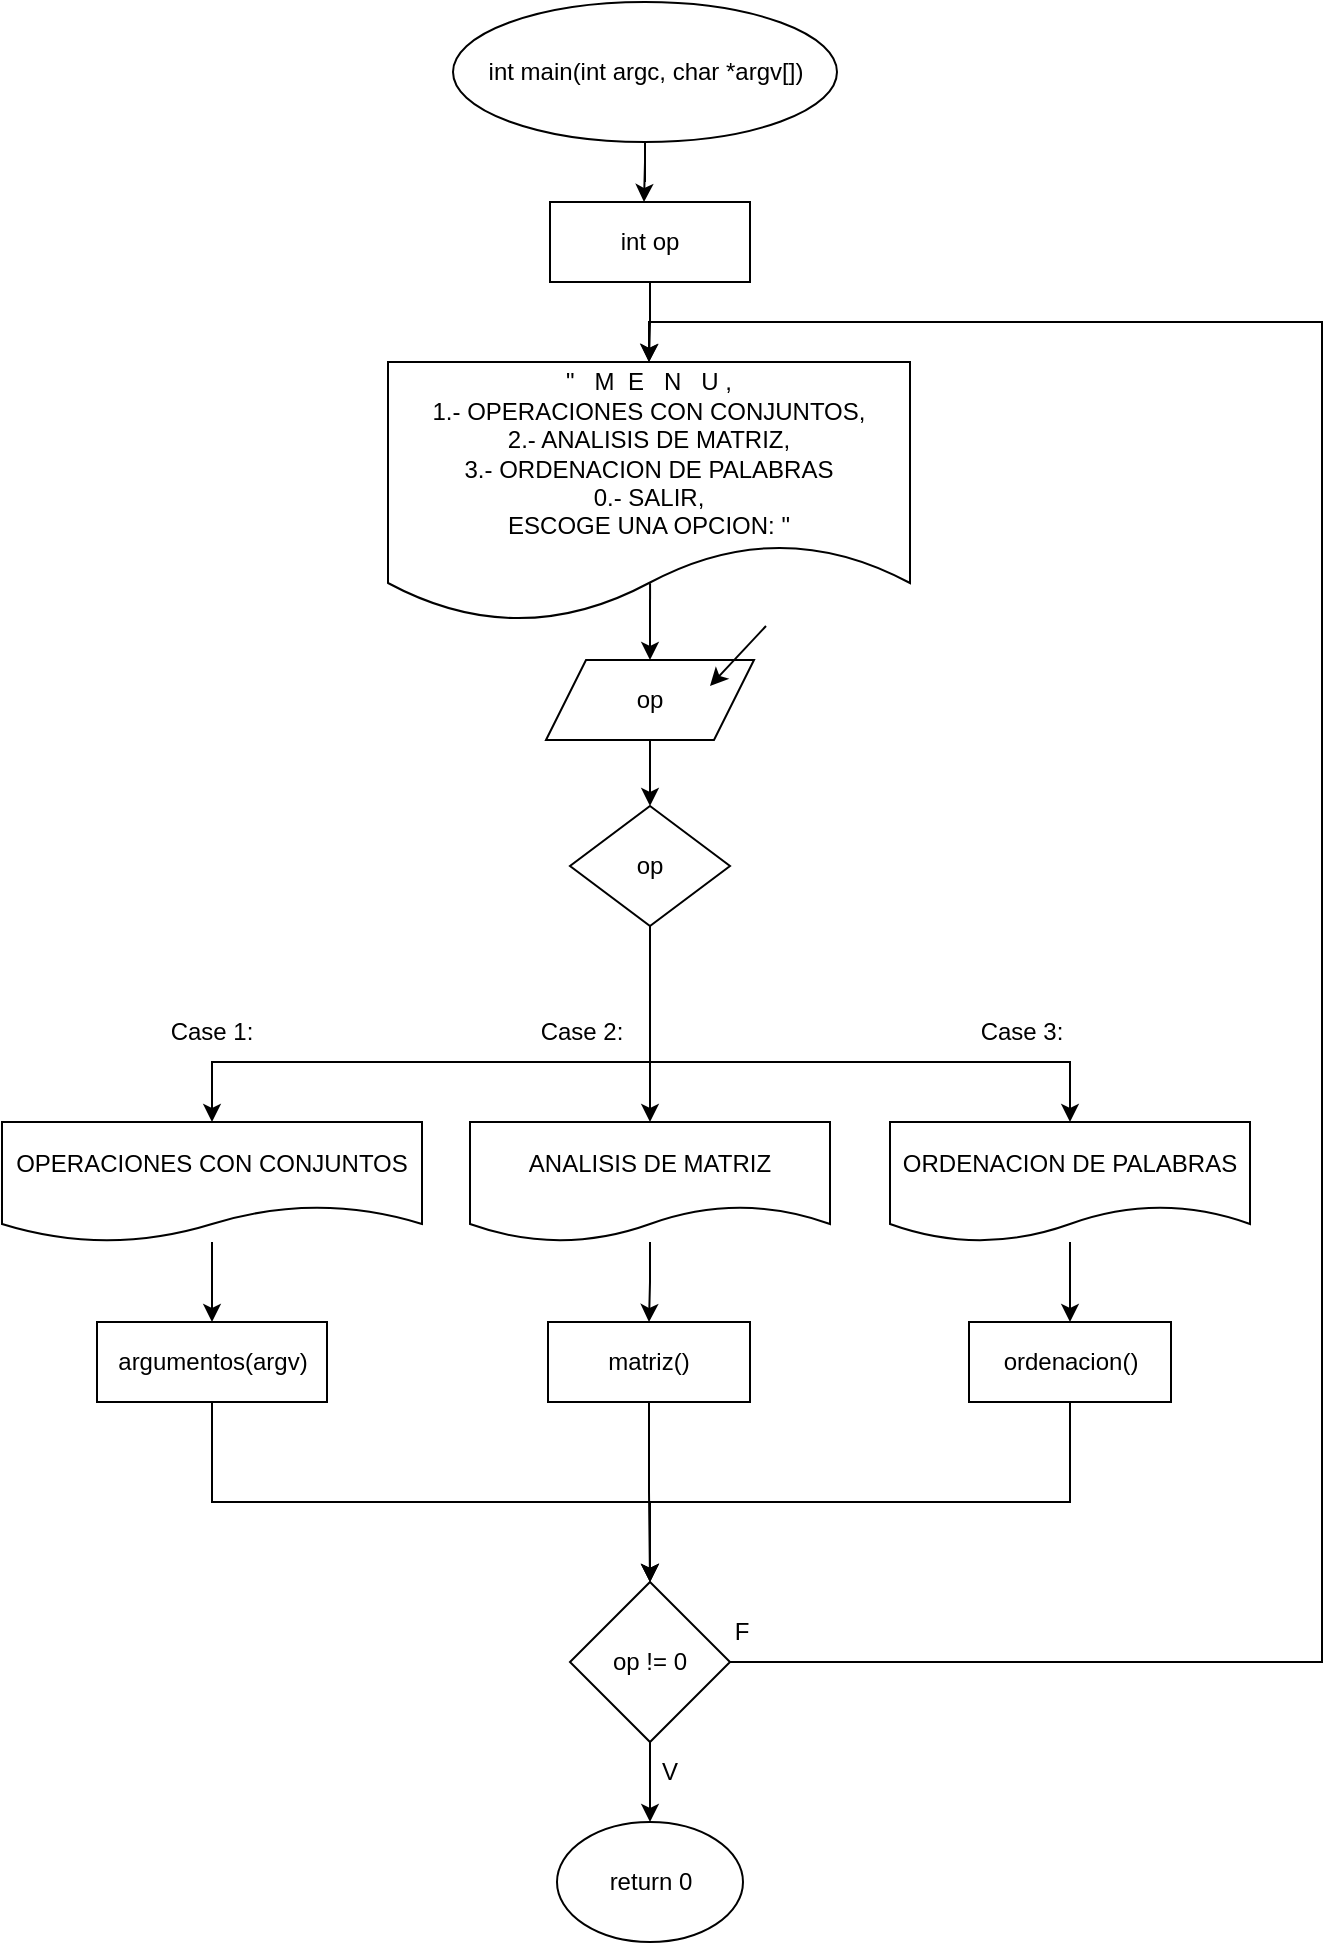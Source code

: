 <mxfile version="22.0.8" type="device">
  <diagram name="Página-1" id="wY6uZcT8hMfS2q6cgCWG">
    <mxGraphModel dx="2022" dy="668" grid="1" gridSize="10" guides="1" tooltips="1" connect="1" arrows="1" fold="1" page="1" pageScale="1" pageWidth="827" pageHeight="1169" math="0" shadow="0">
      <root>
        <mxCell id="0" />
        <mxCell id="1" parent="0" />
        <mxCell id="btgjlnelvWsudcuo9mZK-2" style="edgeStyle=orthogonalEdgeStyle;rounded=0;orthogonalLoop=1;jettySize=auto;html=1;entryX=0.5;entryY=0;entryDx=0;entryDy=0;" edge="1" parent="1" source="btgjlnelvWsudcuo9mZK-3">
          <mxGeometry relative="1" as="geometry">
            <mxPoint x="291" y="180" as="targetPoint" />
          </mxGeometry>
        </mxCell>
        <mxCell id="btgjlnelvWsudcuo9mZK-3" value="int main(int argc, char *argv[])" style="ellipse;whiteSpace=wrap;html=1;" vertex="1" parent="1">
          <mxGeometry x="195.5" y="80" width="192" height="70" as="geometry" />
        </mxCell>
        <mxCell id="btgjlnelvWsudcuo9mZK-6" style="edgeStyle=orthogonalEdgeStyle;rounded=0;orthogonalLoop=1;jettySize=auto;html=1;entryX=0.5;entryY=0;entryDx=0;entryDy=0;" edge="1" parent="1" source="btgjlnelvWsudcuo9mZK-7" target="btgjlnelvWsudcuo9mZK-9">
          <mxGeometry relative="1" as="geometry" />
        </mxCell>
        <mxCell id="btgjlnelvWsudcuo9mZK-7" value="int op" style="rounded=0;whiteSpace=wrap;html=1;" vertex="1" parent="1">
          <mxGeometry x="244" y="180" width="100" height="40" as="geometry" />
        </mxCell>
        <mxCell id="btgjlnelvWsudcuo9mZK-8" style="edgeStyle=orthogonalEdgeStyle;rounded=0;orthogonalLoop=1;jettySize=auto;html=1;entryX=0.5;entryY=0;entryDx=0;entryDy=0;exitX=0.502;exitY=0.851;exitDx=0;exitDy=0;exitPerimeter=0;" edge="1" parent="1" source="btgjlnelvWsudcuo9mZK-9" target="btgjlnelvWsudcuo9mZK-11">
          <mxGeometry relative="1" as="geometry" />
        </mxCell>
        <mxCell id="btgjlnelvWsudcuo9mZK-9" value="&quot;&amp;nbsp; &amp;nbsp;M&amp;nbsp; E&amp;nbsp; &amp;nbsp;N&amp;nbsp; &amp;nbsp;U ,&lt;br&gt;1.- OPERACIONES CON CONJUNTOS,&lt;br&gt;2.- ANALISIS DE MATRIZ,&lt;br&gt;3.- ORDENACION DE PALABRAS&lt;br&gt;0.- SALIR,&lt;br&gt;ESCOGE UNA OPCION: &quot;" style="shape=document;whiteSpace=wrap;html=1;boundedLbl=1;" vertex="1" parent="1">
          <mxGeometry x="163" y="260" width="261" height="130" as="geometry" />
        </mxCell>
        <mxCell id="btgjlnelvWsudcuo9mZK-10" value="" style="group" vertex="1" connectable="0" parent="1">
          <mxGeometry x="242" y="392" width="110" height="57" as="geometry" />
        </mxCell>
        <mxCell id="btgjlnelvWsudcuo9mZK-11" value="op" style="shape=parallelogram;perimeter=parallelogramPerimeter;whiteSpace=wrap;html=1;fixedSize=1;" vertex="1" parent="btgjlnelvWsudcuo9mZK-10">
          <mxGeometry y="17" width="104" height="40" as="geometry" />
        </mxCell>
        <mxCell id="btgjlnelvWsudcuo9mZK-12" value="" style="endArrow=classic;html=1;rounded=0;" edge="1" parent="btgjlnelvWsudcuo9mZK-10">
          <mxGeometry width="50" height="50" relative="1" as="geometry">
            <mxPoint x="110" as="sourcePoint" />
            <mxPoint x="82" y="30" as="targetPoint" />
          </mxGeometry>
        </mxCell>
        <mxCell id="btgjlnelvWsudcuo9mZK-13" style="edgeStyle=orthogonalEdgeStyle;rounded=0;orthogonalLoop=1;jettySize=auto;html=1;entryX=0.5;entryY=0;entryDx=0;entryDy=0;" edge="1" parent="1" source="btgjlnelvWsudcuo9mZK-16" target="btgjlnelvWsudcuo9mZK-20">
          <mxGeometry relative="1" as="geometry" />
        </mxCell>
        <mxCell id="btgjlnelvWsudcuo9mZK-14" style="edgeStyle=orthogonalEdgeStyle;rounded=0;orthogonalLoop=1;jettySize=auto;html=1;entryX=0.5;entryY=0;entryDx=0;entryDy=0;" edge="1" parent="1" source="btgjlnelvWsudcuo9mZK-16" target="btgjlnelvWsudcuo9mZK-18">
          <mxGeometry relative="1" as="geometry">
            <Array as="points">
              <mxPoint x="294" y="610" />
              <mxPoint x="75" y="610" />
            </Array>
          </mxGeometry>
        </mxCell>
        <mxCell id="btgjlnelvWsudcuo9mZK-38" style="edgeStyle=orthogonalEdgeStyle;rounded=0;orthogonalLoop=1;jettySize=auto;html=1;entryX=0.5;entryY=0;entryDx=0;entryDy=0;" edge="1" parent="1" source="btgjlnelvWsudcuo9mZK-16" target="btgjlnelvWsudcuo9mZK-37">
          <mxGeometry relative="1" as="geometry">
            <Array as="points">
              <mxPoint x="294" y="610" />
              <mxPoint x="504" y="610" />
            </Array>
          </mxGeometry>
        </mxCell>
        <mxCell id="btgjlnelvWsudcuo9mZK-16" value="op" style="rhombus;whiteSpace=wrap;html=1;" vertex="1" parent="1">
          <mxGeometry x="254" y="482" width="80" height="60" as="geometry" />
        </mxCell>
        <mxCell id="btgjlnelvWsudcuo9mZK-17" style="edgeStyle=orthogonalEdgeStyle;rounded=0;orthogonalLoop=1;jettySize=auto;html=1;entryX=0.5;entryY=0;entryDx=0;entryDy=0;" edge="1" parent="1" source="btgjlnelvWsudcuo9mZK-18" target="btgjlnelvWsudcuo9mZK-30">
          <mxGeometry relative="1" as="geometry" />
        </mxCell>
        <mxCell id="btgjlnelvWsudcuo9mZK-18" value="OPERACIONES CON CONJUNTOS" style="shape=document;whiteSpace=wrap;html=1;boundedLbl=1;" vertex="1" parent="1">
          <mxGeometry x="-30" y="640" width="210" height="60" as="geometry" />
        </mxCell>
        <mxCell id="btgjlnelvWsudcuo9mZK-19" style="edgeStyle=orthogonalEdgeStyle;rounded=0;orthogonalLoop=1;jettySize=auto;html=1;entryX=0.5;entryY=0;entryDx=0;entryDy=0;" edge="1" parent="1" source="btgjlnelvWsudcuo9mZK-20" target="btgjlnelvWsudcuo9mZK-34">
          <mxGeometry relative="1" as="geometry" />
        </mxCell>
        <mxCell id="btgjlnelvWsudcuo9mZK-20" value="ANALISIS DE MATRIZ" style="shape=document;whiteSpace=wrap;html=1;boundedLbl=1;" vertex="1" parent="1">
          <mxGeometry x="204" y="640" width="180" height="60" as="geometry" />
        </mxCell>
        <mxCell id="btgjlnelvWsudcuo9mZK-21" value="Case 1:" style="text;html=1;strokeColor=none;fillColor=none;align=center;verticalAlign=middle;whiteSpace=wrap;rounded=0;" vertex="1" parent="1">
          <mxGeometry x="45" y="580" width="60" height="30" as="geometry" />
        </mxCell>
        <mxCell id="btgjlnelvWsudcuo9mZK-22" value="Case 2:" style="text;html=1;strokeColor=none;fillColor=none;align=center;verticalAlign=middle;whiteSpace=wrap;rounded=0;" vertex="1" parent="1">
          <mxGeometry x="230" y="580" width="60" height="30" as="geometry" />
        </mxCell>
        <mxCell id="btgjlnelvWsudcuo9mZK-23" value="" style="edgeStyle=orthogonalEdgeStyle;rounded=0;orthogonalLoop=1;jettySize=auto;html=1;" edge="1" parent="1" source="btgjlnelvWsudcuo9mZK-11" target="btgjlnelvWsudcuo9mZK-16">
          <mxGeometry relative="1" as="geometry" />
        </mxCell>
        <mxCell id="btgjlnelvWsudcuo9mZK-24" style="edgeStyle=orthogonalEdgeStyle;rounded=0;orthogonalLoop=1;jettySize=auto;html=1;entryX=0.5;entryY=0;entryDx=0;entryDy=0;" edge="1" parent="1" source="btgjlnelvWsudcuo9mZK-26" target="btgjlnelvWsudcuo9mZK-27">
          <mxGeometry relative="1" as="geometry" />
        </mxCell>
        <mxCell id="btgjlnelvWsudcuo9mZK-25" style="edgeStyle=orthogonalEdgeStyle;rounded=0;orthogonalLoop=1;jettySize=auto;html=1;entryX=0.5;entryY=0;entryDx=0;entryDy=0;" edge="1" parent="1" source="btgjlnelvWsudcuo9mZK-26" target="btgjlnelvWsudcuo9mZK-9">
          <mxGeometry relative="1" as="geometry">
            <mxPoint x="294" y="240" as="targetPoint" />
            <Array as="points">
              <mxPoint x="630" y="910" />
              <mxPoint x="630" y="240" />
              <mxPoint x="294" y="240" />
            </Array>
          </mxGeometry>
        </mxCell>
        <mxCell id="btgjlnelvWsudcuo9mZK-26" value="op != 0" style="rhombus;whiteSpace=wrap;html=1;" vertex="1" parent="1">
          <mxGeometry x="254" y="870" width="80" height="80" as="geometry" />
        </mxCell>
        <mxCell id="btgjlnelvWsudcuo9mZK-27" value="return 0" style="ellipse;whiteSpace=wrap;html=1;" vertex="1" parent="1">
          <mxGeometry x="247.5" y="990" width="93" height="60" as="geometry" />
        </mxCell>
        <mxCell id="btgjlnelvWsudcuo9mZK-29" style="edgeStyle=orthogonalEdgeStyle;rounded=0;orthogonalLoop=1;jettySize=auto;html=1;entryX=0.5;entryY=0;entryDx=0;entryDy=0;" edge="1" parent="1" source="btgjlnelvWsudcuo9mZK-30" target="btgjlnelvWsudcuo9mZK-26">
          <mxGeometry relative="1" as="geometry">
            <Array as="points">
              <mxPoint x="75" y="830" />
              <mxPoint x="294" y="830" />
            </Array>
          </mxGeometry>
        </mxCell>
        <mxCell id="btgjlnelvWsudcuo9mZK-30" value="argumentos(argv&lt;span style=&quot;background-color: initial;&quot;&gt;)&lt;/span&gt;" style="rounded=0;whiteSpace=wrap;html=1;" vertex="1" parent="1">
          <mxGeometry x="17.5" y="740" width="115" height="40" as="geometry" />
        </mxCell>
        <mxCell id="btgjlnelvWsudcuo9mZK-31" value="V" style="text;html=1;strokeColor=none;fillColor=none;align=center;verticalAlign=middle;whiteSpace=wrap;rounded=0;" vertex="1" parent="1">
          <mxGeometry x="274" y="950" width="60" height="30" as="geometry" />
        </mxCell>
        <mxCell id="btgjlnelvWsudcuo9mZK-32" value="F" style="text;html=1;strokeColor=none;fillColor=none;align=center;verticalAlign=middle;whiteSpace=wrap;rounded=0;" vertex="1" parent="1">
          <mxGeometry x="310" y="880" width="60" height="30" as="geometry" />
        </mxCell>
        <mxCell id="btgjlnelvWsudcuo9mZK-33" style="edgeStyle=orthogonalEdgeStyle;rounded=0;orthogonalLoop=1;jettySize=auto;html=1;entryX=0.5;entryY=0;entryDx=0;entryDy=0;" edge="1" parent="1" source="btgjlnelvWsudcuo9mZK-34" target="btgjlnelvWsudcuo9mZK-26">
          <mxGeometry relative="1" as="geometry" />
        </mxCell>
        <mxCell id="btgjlnelvWsudcuo9mZK-34" value="matriz()" style="rounded=0;whiteSpace=wrap;html=1;" vertex="1" parent="1">
          <mxGeometry x="243" y="740" width="101" height="40" as="geometry" />
        </mxCell>
        <mxCell id="btgjlnelvWsudcuo9mZK-36" value="Case 3:" style="text;html=1;strokeColor=none;fillColor=none;align=center;verticalAlign=middle;whiteSpace=wrap;rounded=0;" vertex="1" parent="1">
          <mxGeometry x="450" y="580" width="60" height="30" as="geometry" />
        </mxCell>
        <mxCell id="btgjlnelvWsudcuo9mZK-40" style="edgeStyle=orthogonalEdgeStyle;rounded=0;orthogonalLoop=1;jettySize=auto;html=1;entryX=0.5;entryY=0;entryDx=0;entryDy=0;" edge="1" parent="1" source="btgjlnelvWsudcuo9mZK-37" target="btgjlnelvWsudcuo9mZK-39">
          <mxGeometry relative="1" as="geometry" />
        </mxCell>
        <mxCell id="btgjlnelvWsudcuo9mZK-37" value="ORDENACION DE PALABRAS" style="shape=document;whiteSpace=wrap;html=1;boundedLbl=1;" vertex="1" parent="1">
          <mxGeometry x="414" y="640" width="180" height="60" as="geometry" />
        </mxCell>
        <mxCell id="btgjlnelvWsudcuo9mZK-41" style="edgeStyle=orthogonalEdgeStyle;rounded=0;orthogonalLoop=1;jettySize=auto;html=1;entryX=0.5;entryY=0;entryDx=0;entryDy=0;" edge="1" parent="1" source="btgjlnelvWsudcuo9mZK-39" target="btgjlnelvWsudcuo9mZK-26">
          <mxGeometry relative="1" as="geometry">
            <Array as="points">
              <mxPoint x="504" y="830" />
              <mxPoint x="294" y="830" />
            </Array>
          </mxGeometry>
        </mxCell>
        <mxCell id="btgjlnelvWsudcuo9mZK-39" value="ordenacion()" style="rounded=0;whiteSpace=wrap;html=1;" vertex="1" parent="1">
          <mxGeometry x="453.5" y="740" width="101" height="40" as="geometry" />
        </mxCell>
      </root>
    </mxGraphModel>
  </diagram>
</mxfile>
